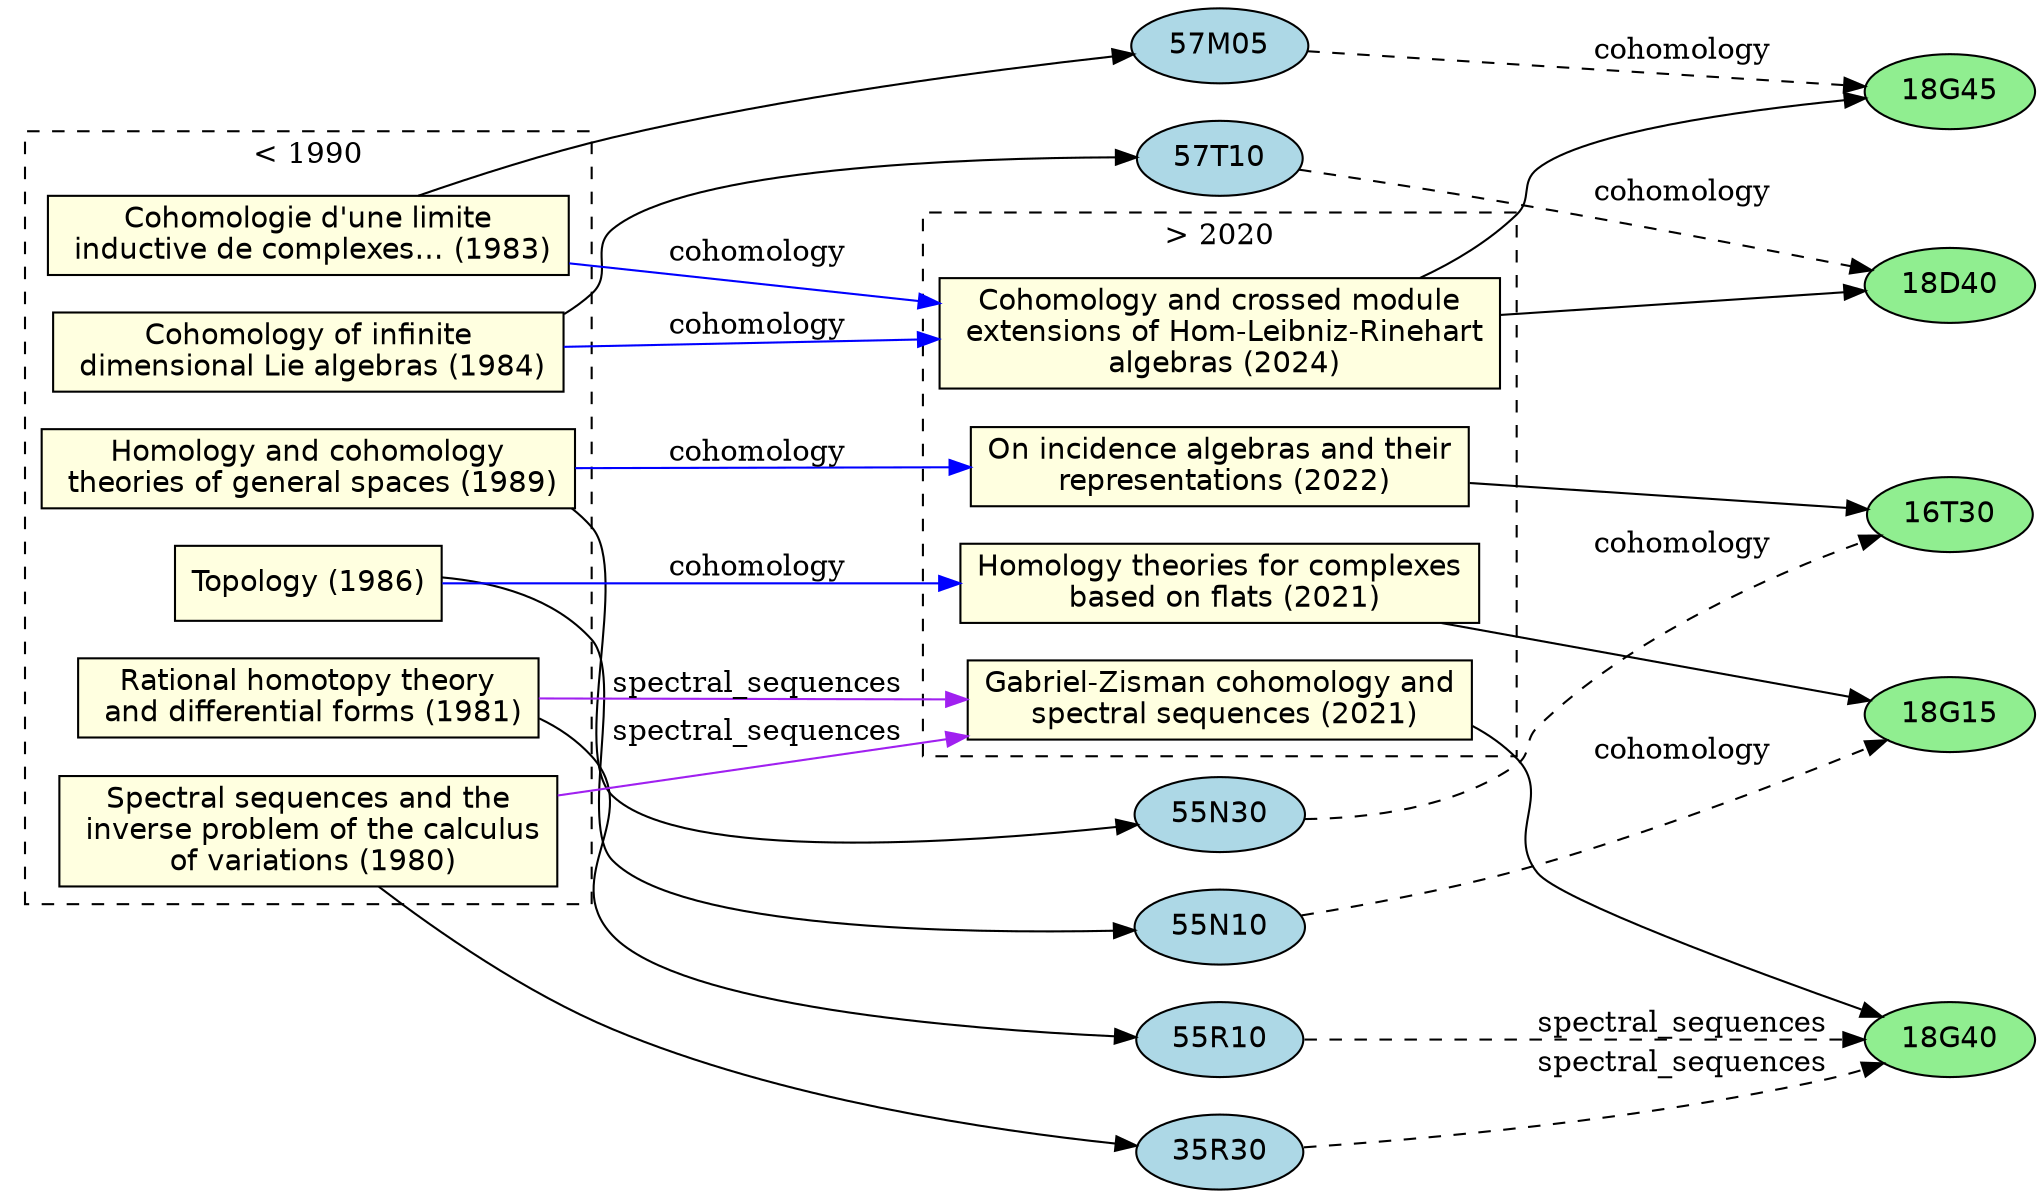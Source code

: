 digraph MSCMigration {
    rankdir=LR;
    node [shape=box, style=filled, fontname="Helvetica"];

    // MSC Nodes
    "57T10" [shape=ellipse, fillcolor=lightblue];
    "57M05" [shape=ellipse, fillcolor=lightblue];
    "55N30" [shape=ellipse, fillcolor=lightblue];
    "55N10" [shape=ellipse, fillcolor=lightblue];
    "55R10" [shape=ellipse, fillcolor=lightblue];
    "35R30" [shape=ellipse, fillcolor=lightblue];

    "18D40" [shape=ellipse, fillcolor=lightgreen];
    "18G45" [shape=ellipse, fillcolor=lightgreen];
    "16T30" [shape=ellipse, fillcolor=lightgreen];
    "18G15" [shape=ellipse, fillcolor=lightgreen];
    "18G40" [shape=ellipse, fillcolor=lightgreen];

    // Group papers by year
    subgraph cluster_old {
        label = "< 1990";
        style = dashed;
        node [fillcolor=lightyellow];

        "Cohomology of infinite\n dimensional Lie algebras (1984)";
        "Cohomologie d'une limite\n inductive de complexes… (1983)";
        "Homology and cohomology\n theories of general spaces (1989)";
        "Topology (1986)";
        "Rational homotopy theory\n and differential forms (1981)";
        "Spectral sequences and the\n inverse problem of the calculus\n of variations (1980)";
    }

    subgraph cluster_new {
        label = "> 2020";
        style = dashed;
        node [fillcolor=lightyellow];

        "Cohomology and crossed module\n extensions of Hom-Leibniz-Rinehart\n algebras (2024)";
        "On incidence algebras and their\n representations (2022)";
        "Homology theories for complexes\n based on flats (2021)";
        "Gabriel-Zisman cohomology and\n spectral sequences (2021)";
    }

    // Paper-to-MSC edges
    "Cohomology of infinite\n dimensional Lie algebras (1984)" -> "57T10";
    "Cohomologie d'une limite\n inductive de complexes… (1983)" -> "57M05";
    "Homology and cohomology\n theories of general spaces (1989)" -> "55N30";
    "Topology (1986)" -> "55N10";
    "Rational homotopy theory\n and differential forms (1981)" -> "55R10";
    "Spectral sequences and the\n inverse problem of the calculus\n of variations (1980)" -> "35R30";

    "Cohomology and crossed module\n extensions of Hom-Leibniz-Rinehart\n algebras (2024)" -> "18D40";
    "Cohomology and crossed module\n extensions of Hom-Leibniz-Rinehart\n algebras (2024)" -> "18G45";
    "On incidence algebras and their\n representations (2022)" -> "16T30";
    "Homology theories for complexes\n based on flats (2021)" -> "18G15";
    "Gabriel-Zisman cohomology and\n spectral sequences (2021)" -> "18G40";

    // Idea migration (paper to paper)
    "Cohomology of infinite\n dimensional Lie algebras (1984)" -> "Cohomology and crossed module\n extensions of Hom-Leibniz-Rinehart\n algebras (2024)" [label="cohomology", color=blue];
    "Cohomologie d'une limite\n inductive de complexes… (1983)" -> "Cohomology and crossed module\n extensions of Hom-Leibniz-Rinehart\n algebras (2024)" [label="cohomology", color=blue];
    "Homology and cohomology\n theories of general spaces (1989)" -> "On incidence algebras and their\n representations (2022)" [label="cohomology", color=blue];
    "Topology (1986)" -> "Homology theories for complexes\n based on flats (2021)" [label="cohomology", color=blue];
    "Rational homotopy theory\n and differential forms (1981)" -> "Gabriel-Zisman cohomology and\n spectral sequences (2021)" [label="spectral_sequences", color=purple];
    "Spectral sequences and the\n inverse problem of the calculus\n of variations (1980)" -> "Gabriel-Zisman cohomology and\n spectral sequences (2021)" [label="spectral_sequences", color=purple];

    // MSC migration (dashed)
    "57T10" -> "18D40" [style=dashed, label="cohomology"];
    "57M05" -> "18G45" [style=dashed, label="cohomology"];
    "55N30" -> "16T30" [style=dashed, label="cohomology"];
    "55N10" -> "18G15" [style=dashed, label="cohomology"];
    "55R10" -> "18G40" [style=dashed, label="spectral_sequences"];
    "35R30" -> "18G40" [style=dashed, label="spectral_sequences"];
}
